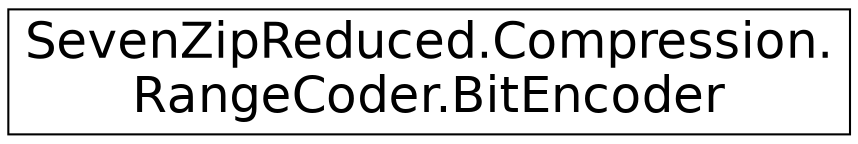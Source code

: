 digraph "Graphical Class Hierarchy"
{
  edge [fontname="Helvetica",fontsize="24",labelfontname="Helvetica",labelfontsize="24"];
  node [fontname="Helvetica",fontsize="24",shape=record];
  rankdir="LR";
  Node1 [label="SevenZipReduced.Compression.\lRangeCoder.BitEncoder",height=0.2,width=0.4,color="black", fillcolor="white", style="filled",URL="$struct_seven_zip_reduced_1_1_compression_1_1_range_coder_1_1_bit_encoder.html"];
}
